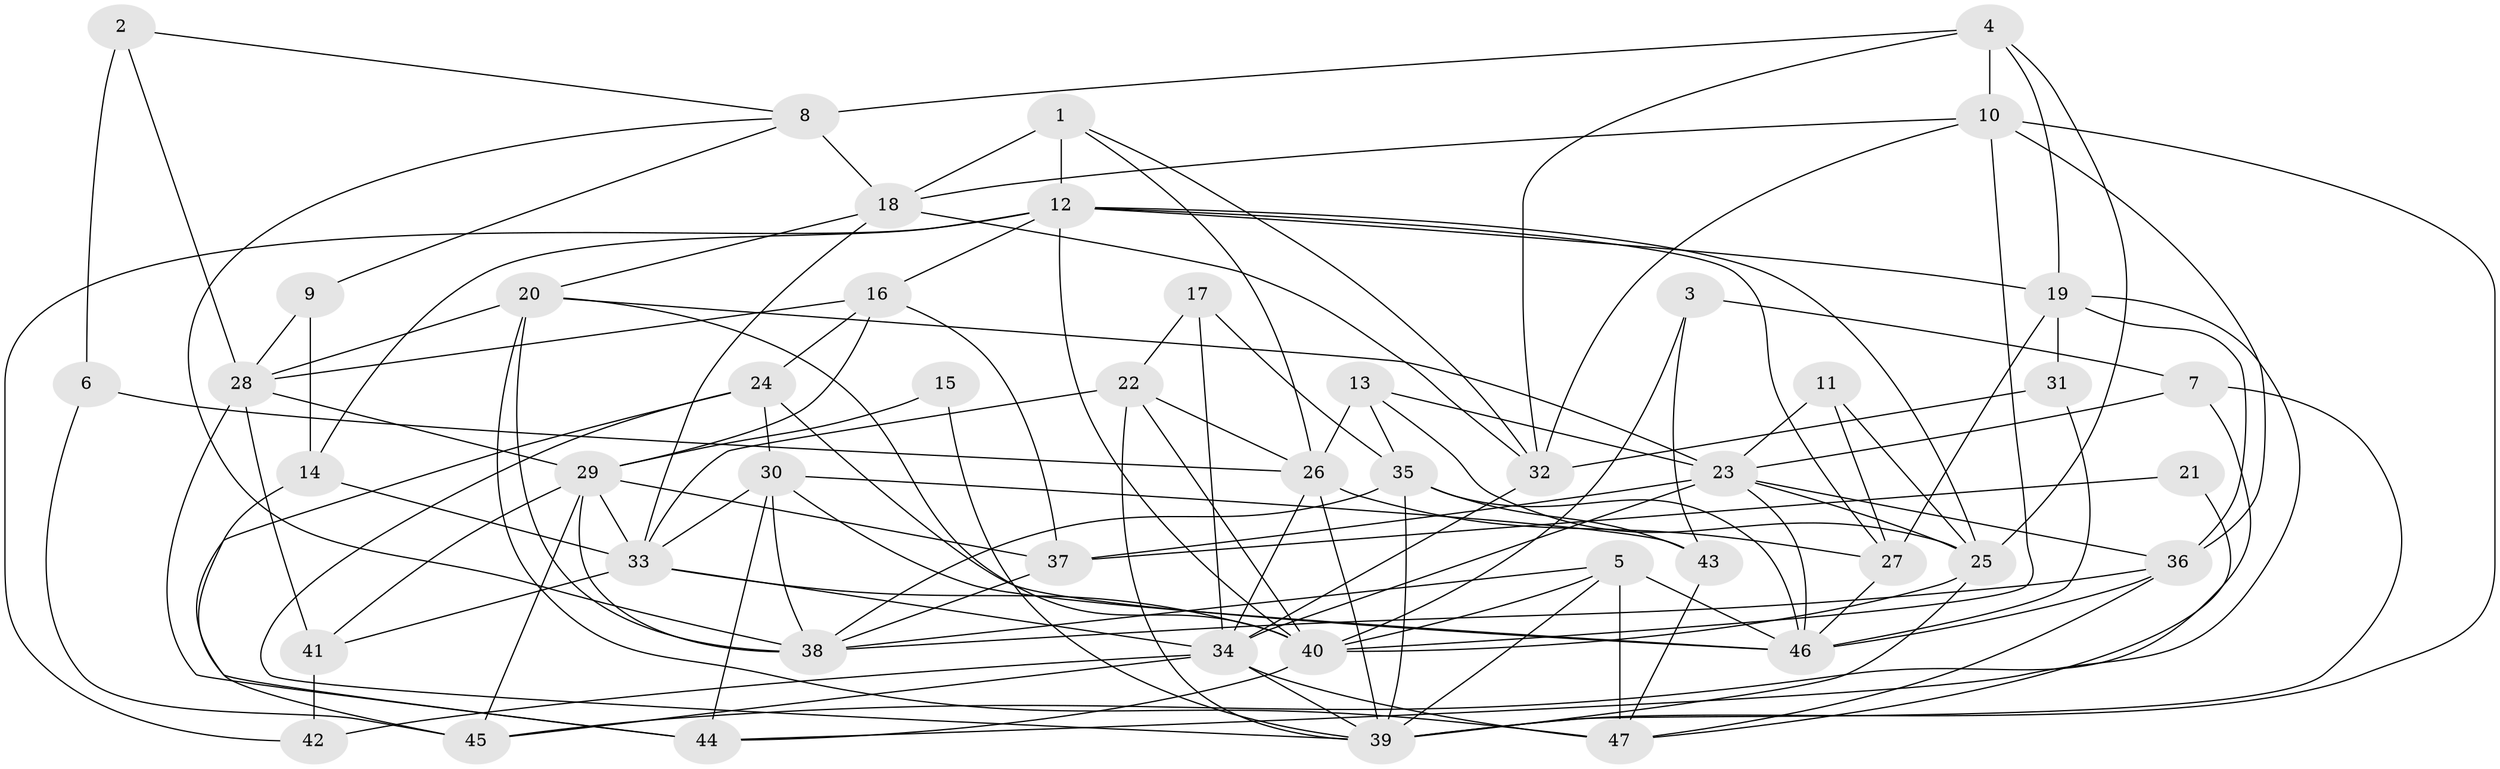 // original degree distribution, {3: 0.2765957446808511, 4: 0.2127659574468085, 2: 0.13829787234042554, 5: 0.23404255319148937, 6: 0.10638297872340426, 7: 0.02127659574468085, 8: 0.010638297872340425}
// Generated by graph-tools (version 1.1) at 2025/50/03/09/25 03:50:04]
// undirected, 47 vertices, 127 edges
graph export_dot {
graph [start="1"]
  node [color=gray90,style=filled];
  1;
  2;
  3;
  4;
  5;
  6;
  7;
  8;
  9;
  10;
  11;
  12;
  13;
  14;
  15;
  16;
  17;
  18;
  19;
  20;
  21;
  22;
  23;
  24;
  25;
  26;
  27;
  28;
  29;
  30;
  31;
  32;
  33;
  34;
  35;
  36;
  37;
  38;
  39;
  40;
  41;
  42;
  43;
  44;
  45;
  46;
  47;
  1 -- 12 [weight=1.0];
  1 -- 18 [weight=2.0];
  1 -- 26 [weight=1.0];
  1 -- 32 [weight=1.0];
  2 -- 6 [weight=1.0];
  2 -- 8 [weight=1.0];
  2 -- 28 [weight=1.0];
  3 -- 7 [weight=1.0];
  3 -- 40 [weight=1.0];
  3 -- 43 [weight=1.0];
  4 -- 8 [weight=1.0];
  4 -- 10 [weight=1.0];
  4 -- 19 [weight=1.0];
  4 -- 25 [weight=1.0];
  4 -- 32 [weight=1.0];
  5 -- 38 [weight=1.0];
  5 -- 39 [weight=1.0];
  5 -- 40 [weight=1.0];
  5 -- 46 [weight=1.0];
  5 -- 47 [weight=1.0];
  6 -- 26 [weight=2.0];
  6 -- 45 [weight=1.0];
  7 -- 23 [weight=1.0];
  7 -- 39 [weight=1.0];
  7 -- 45 [weight=1.0];
  8 -- 9 [weight=1.0];
  8 -- 18 [weight=2.0];
  8 -- 38 [weight=1.0];
  9 -- 14 [weight=1.0];
  9 -- 28 [weight=1.0];
  10 -- 18 [weight=1.0];
  10 -- 32 [weight=1.0];
  10 -- 36 [weight=1.0];
  10 -- 39 [weight=1.0];
  10 -- 40 [weight=1.0];
  11 -- 23 [weight=1.0];
  11 -- 25 [weight=1.0];
  11 -- 27 [weight=1.0];
  12 -- 14 [weight=1.0];
  12 -- 16 [weight=1.0];
  12 -- 19 [weight=1.0];
  12 -- 25 [weight=1.0];
  12 -- 27 [weight=1.0];
  12 -- 40 [weight=1.0];
  12 -- 42 [weight=1.0];
  13 -- 23 [weight=1.0];
  13 -- 25 [weight=1.0];
  13 -- 26 [weight=1.0];
  13 -- 35 [weight=1.0];
  14 -- 33 [weight=1.0];
  14 -- 44 [weight=1.0];
  15 -- 29 [weight=1.0];
  15 -- 39 [weight=1.0];
  16 -- 24 [weight=1.0];
  16 -- 28 [weight=1.0];
  16 -- 29 [weight=1.0];
  16 -- 37 [weight=1.0];
  17 -- 22 [weight=1.0];
  17 -- 34 [weight=1.0];
  17 -- 35 [weight=1.0];
  18 -- 20 [weight=1.0];
  18 -- 32 [weight=1.0];
  18 -- 33 [weight=1.0];
  19 -- 27 [weight=1.0];
  19 -- 31 [weight=1.0];
  19 -- 36 [weight=1.0];
  19 -- 44 [weight=1.0];
  20 -- 23 [weight=1.0];
  20 -- 28 [weight=1.0];
  20 -- 38 [weight=1.0];
  20 -- 40 [weight=1.0];
  20 -- 47 [weight=1.0];
  21 -- 37 [weight=1.0];
  21 -- 47 [weight=1.0];
  22 -- 26 [weight=1.0];
  22 -- 33 [weight=1.0];
  22 -- 39 [weight=1.0];
  22 -- 40 [weight=2.0];
  23 -- 25 [weight=1.0];
  23 -- 34 [weight=1.0];
  23 -- 36 [weight=1.0];
  23 -- 37 [weight=1.0];
  23 -- 46 [weight=1.0];
  24 -- 30 [weight=1.0];
  24 -- 39 [weight=1.0];
  24 -- 45 [weight=1.0];
  24 -- 46 [weight=1.0];
  25 -- 39 [weight=1.0];
  25 -- 40 [weight=1.0];
  26 -- 27 [weight=1.0];
  26 -- 34 [weight=2.0];
  26 -- 39 [weight=1.0];
  27 -- 46 [weight=1.0];
  28 -- 29 [weight=1.0];
  28 -- 41 [weight=1.0];
  28 -- 44 [weight=1.0];
  29 -- 33 [weight=1.0];
  29 -- 37 [weight=1.0];
  29 -- 38 [weight=2.0];
  29 -- 41 [weight=1.0];
  29 -- 45 [weight=1.0];
  30 -- 33 [weight=1.0];
  30 -- 38 [weight=1.0];
  30 -- 43 [weight=1.0];
  30 -- 44 [weight=1.0];
  30 -- 46 [weight=1.0];
  31 -- 32 [weight=1.0];
  31 -- 46 [weight=1.0];
  32 -- 34 [weight=1.0];
  33 -- 34 [weight=3.0];
  33 -- 40 [weight=1.0];
  33 -- 41 [weight=1.0];
  34 -- 39 [weight=2.0];
  34 -- 42 [weight=1.0];
  34 -- 45 [weight=1.0];
  34 -- 47 [weight=2.0];
  35 -- 38 [weight=1.0];
  35 -- 39 [weight=1.0];
  35 -- 43 [weight=1.0];
  35 -- 46 [weight=1.0];
  36 -- 38 [weight=2.0];
  36 -- 46 [weight=1.0];
  36 -- 47 [weight=1.0];
  37 -- 38 [weight=1.0];
  40 -- 44 [weight=1.0];
  41 -- 42 [weight=1.0];
  43 -- 47 [weight=1.0];
}
